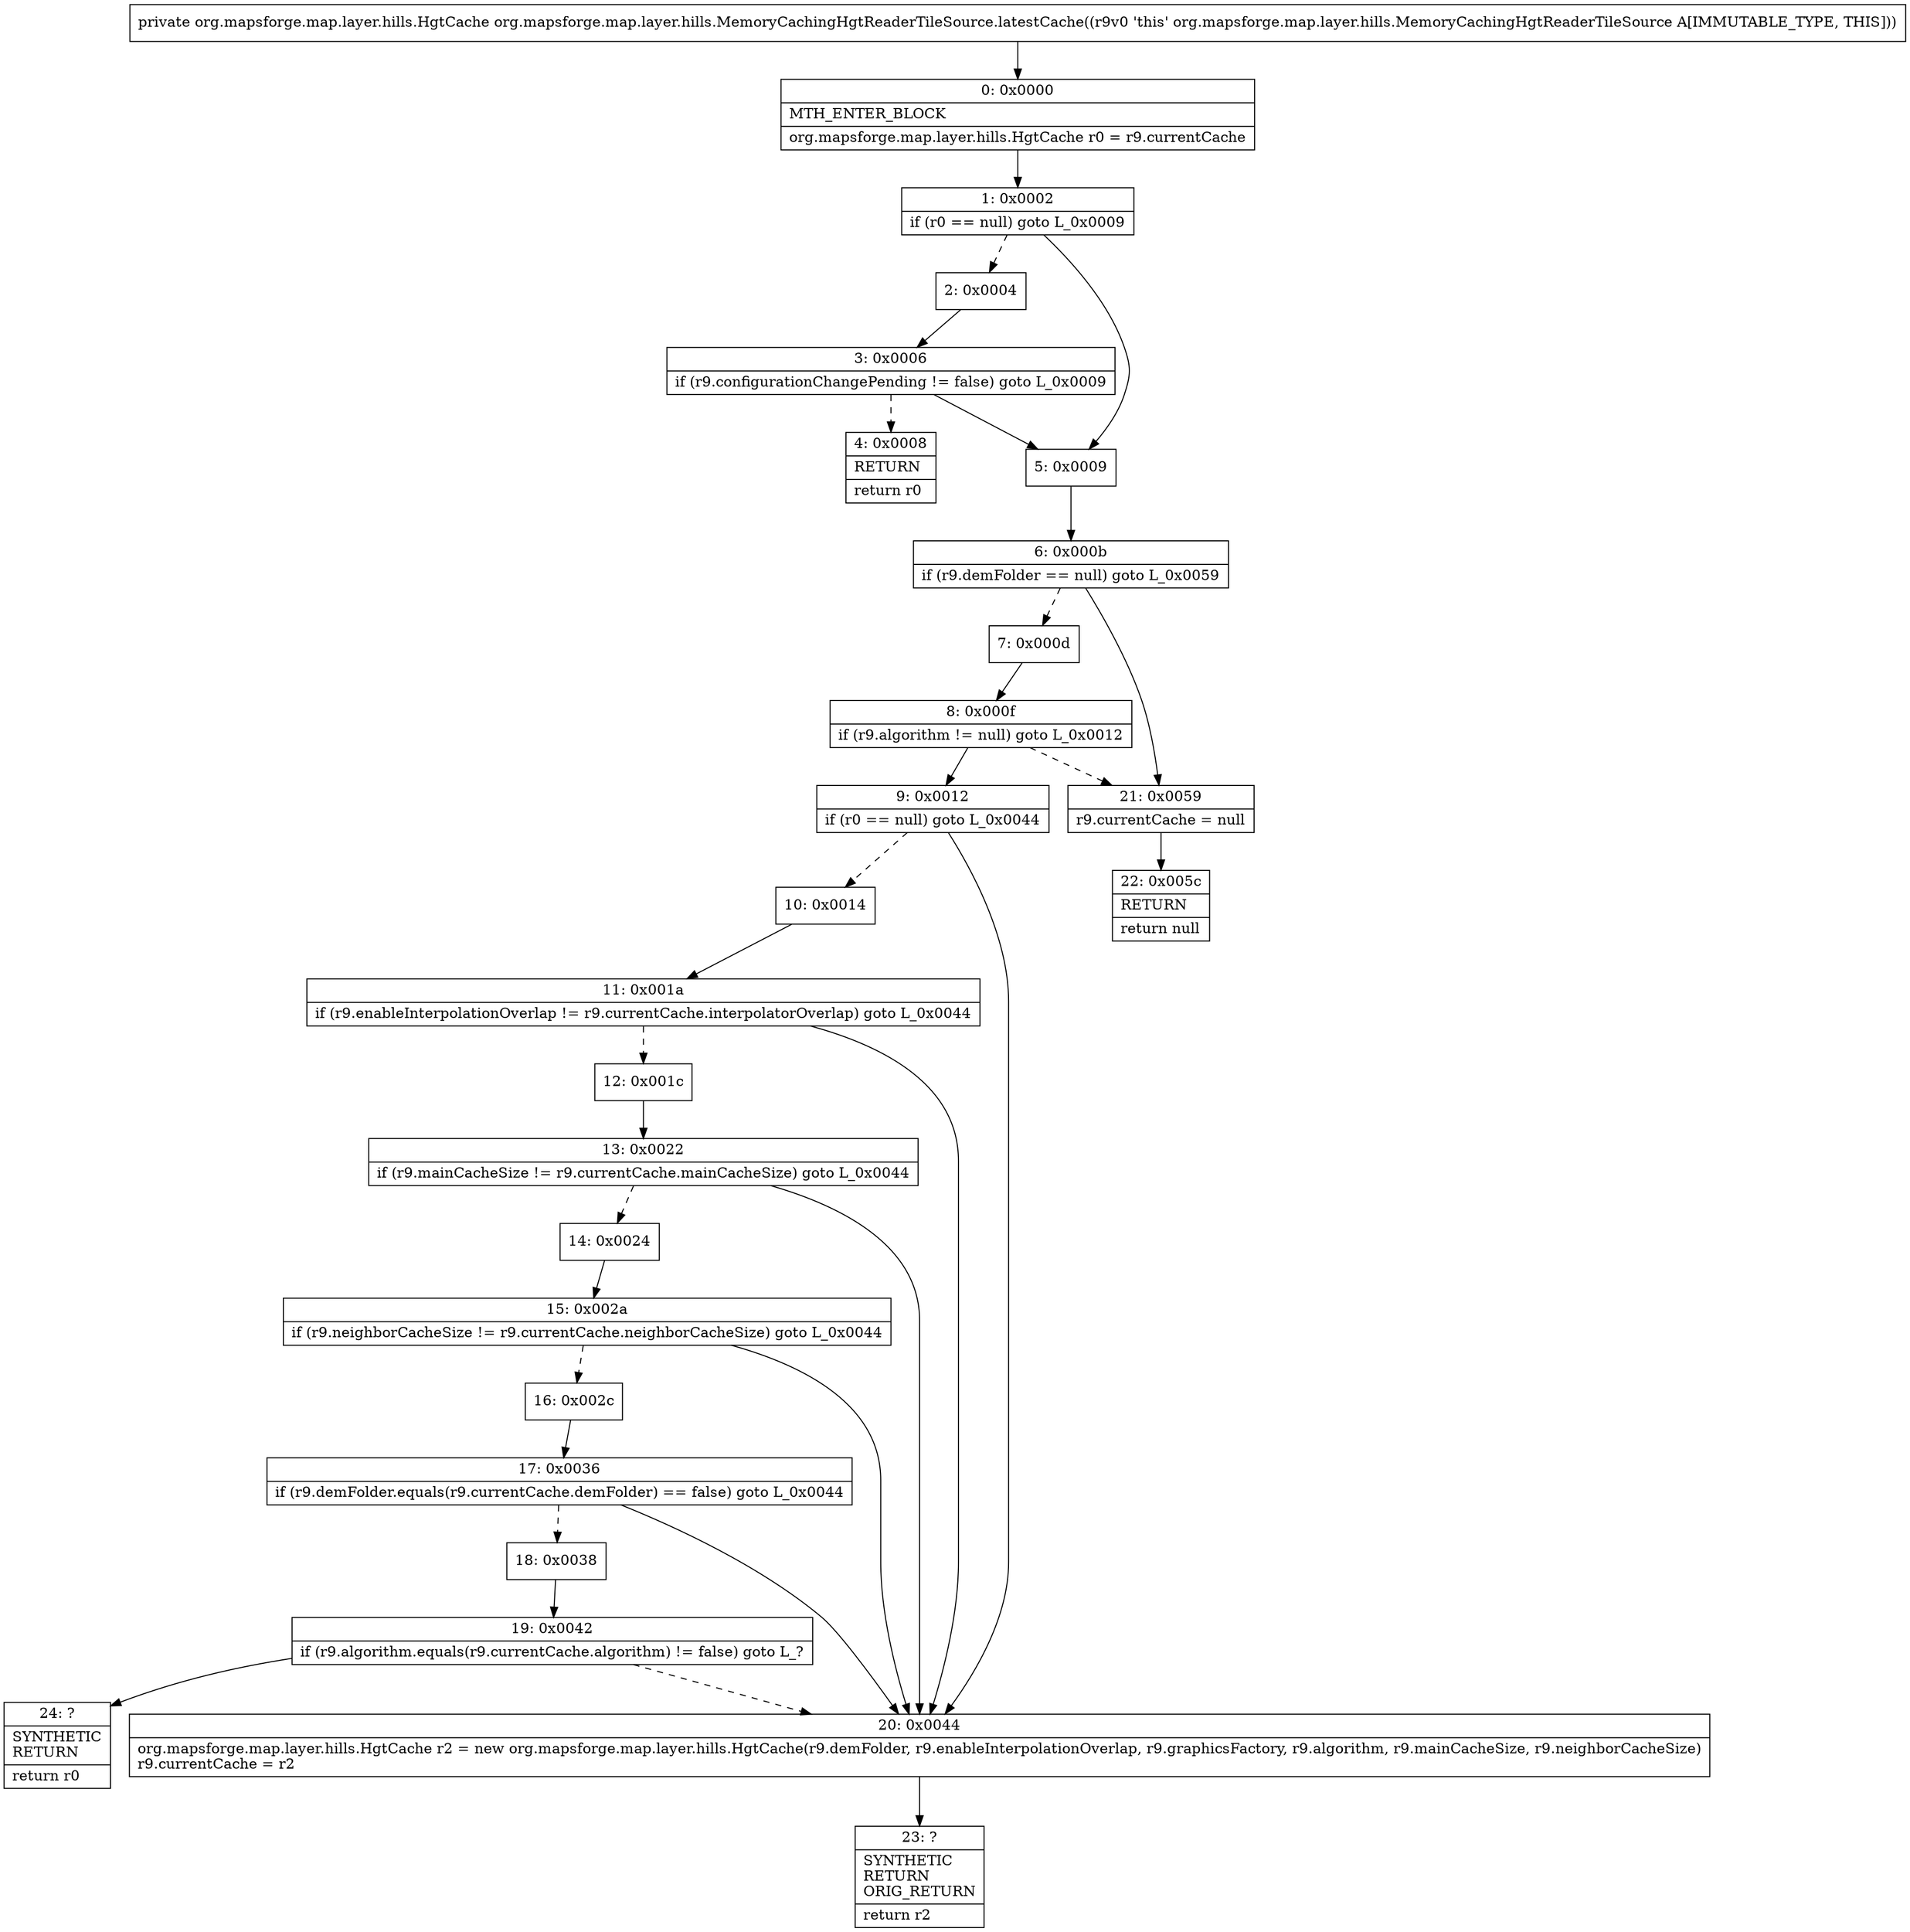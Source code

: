 digraph "CFG fororg.mapsforge.map.layer.hills.MemoryCachingHgtReaderTileSource.latestCache()Lorg\/mapsforge\/map\/layer\/hills\/HgtCache;" {
Node_0 [shape=record,label="{0\:\ 0x0000|MTH_ENTER_BLOCK\l|org.mapsforge.map.layer.hills.HgtCache r0 = r9.currentCache\l}"];
Node_1 [shape=record,label="{1\:\ 0x0002|if (r0 == null) goto L_0x0009\l}"];
Node_2 [shape=record,label="{2\:\ 0x0004}"];
Node_3 [shape=record,label="{3\:\ 0x0006|if (r9.configurationChangePending != false) goto L_0x0009\l}"];
Node_4 [shape=record,label="{4\:\ 0x0008|RETURN\l|return r0\l}"];
Node_5 [shape=record,label="{5\:\ 0x0009}"];
Node_6 [shape=record,label="{6\:\ 0x000b|if (r9.demFolder == null) goto L_0x0059\l}"];
Node_7 [shape=record,label="{7\:\ 0x000d}"];
Node_8 [shape=record,label="{8\:\ 0x000f|if (r9.algorithm != null) goto L_0x0012\l}"];
Node_9 [shape=record,label="{9\:\ 0x0012|if (r0 == null) goto L_0x0044\l}"];
Node_10 [shape=record,label="{10\:\ 0x0014}"];
Node_11 [shape=record,label="{11\:\ 0x001a|if (r9.enableInterpolationOverlap != r9.currentCache.interpolatorOverlap) goto L_0x0044\l}"];
Node_12 [shape=record,label="{12\:\ 0x001c}"];
Node_13 [shape=record,label="{13\:\ 0x0022|if (r9.mainCacheSize != r9.currentCache.mainCacheSize) goto L_0x0044\l}"];
Node_14 [shape=record,label="{14\:\ 0x0024}"];
Node_15 [shape=record,label="{15\:\ 0x002a|if (r9.neighborCacheSize != r9.currentCache.neighborCacheSize) goto L_0x0044\l}"];
Node_16 [shape=record,label="{16\:\ 0x002c}"];
Node_17 [shape=record,label="{17\:\ 0x0036|if (r9.demFolder.equals(r9.currentCache.demFolder) == false) goto L_0x0044\l}"];
Node_18 [shape=record,label="{18\:\ 0x0038}"];
Node_19 [shape=record,label="{19\:\ 0x0042|if (r9.algorithm.equals(r9.currentCache.algorithm) != false) goto L_?\l}"];
Node_20 [shape=record,label="{20\:\ 0x0044|org.mapsforge.map.layer.hills.HgtCache r2 = new org.mapsforge.map.layer.hills.HgtCache(r9.demFolder, r9.enableInterpolationOverlap, r9.graphicsFactory, r9.algorithm, r9.mainCacheSize, r9.neighborCacheSize)\lr9.currentCache = r2\l}"];
Node_21 [shape=record,label="{21\:\ 0x0059|r9.currentCache = null\l}"];
Node_22 [shape=record,label="{22\:\ 0x005c|RETURN\l|return null\l}"];
Node_23 [shape=record,label="{23\:\ ?|SYNTHETIC\lRETURN\lORIG_RETURN\l|return r2\l}"];
Node_24 [shape=record,label="{24\:\ ?|SYNTHETIC\lRETURN\l|return r0\l}"];
MethodNode[shape=record,label="{private org.mapsforge.map.layer.hills.HgtCache org.mapsforge.map.layer.hills.MemoryCachingHgtReaderTileSource.latestCache((r9v0 'this' org.mapsforge.map.layer.hills.MemoryCachingHgtReaderTileSource A[IMMUTABLE_TYPE, THIS])) }"];
MethodNode -> Node_0;
Node_0 -> Node_1;
Node_1 -> Node_2[style=dashed];
Node_1 -> Node_5;
Node_2 -> Node_3;
Node_3 -> Node_4[style=dashed];
Node_3 -> Node_5;
Node_5 -> Node_6;
Node_6 -> Node_7[style=dashed];
Node_6 -> Node_21;
Node_7 -> Node_8;
Node_8 -> Node_9;
Node_8 -> Node_21[style=dashed];
Node_9 -> Node_10[style=dashed];
Node_9 -> Node_20;
Node_10 -> Node_11;
Node_11 -> Node_12[style=dashed];
Node_11 -> Node_20;
Node_12 -> Node_13;
Node_13 -> Node_14[style=dashed];
Node_13 -> Node_20;
Node_14 -> Node_15;
Node_15 -> Node_16[style=dashed];
Node_15 -> Node_20;
Node_16 -> Node_17;
Node_17 -> Node_18[style=dashed];
Node_17 -> Node_20;
Node_18 -> Node_19;
Node_19 -> Node_20[style=dashed];
Node_19 -> Node_24;
Node_20 -> Node_23;
Node_21 -> Node_22;
}

